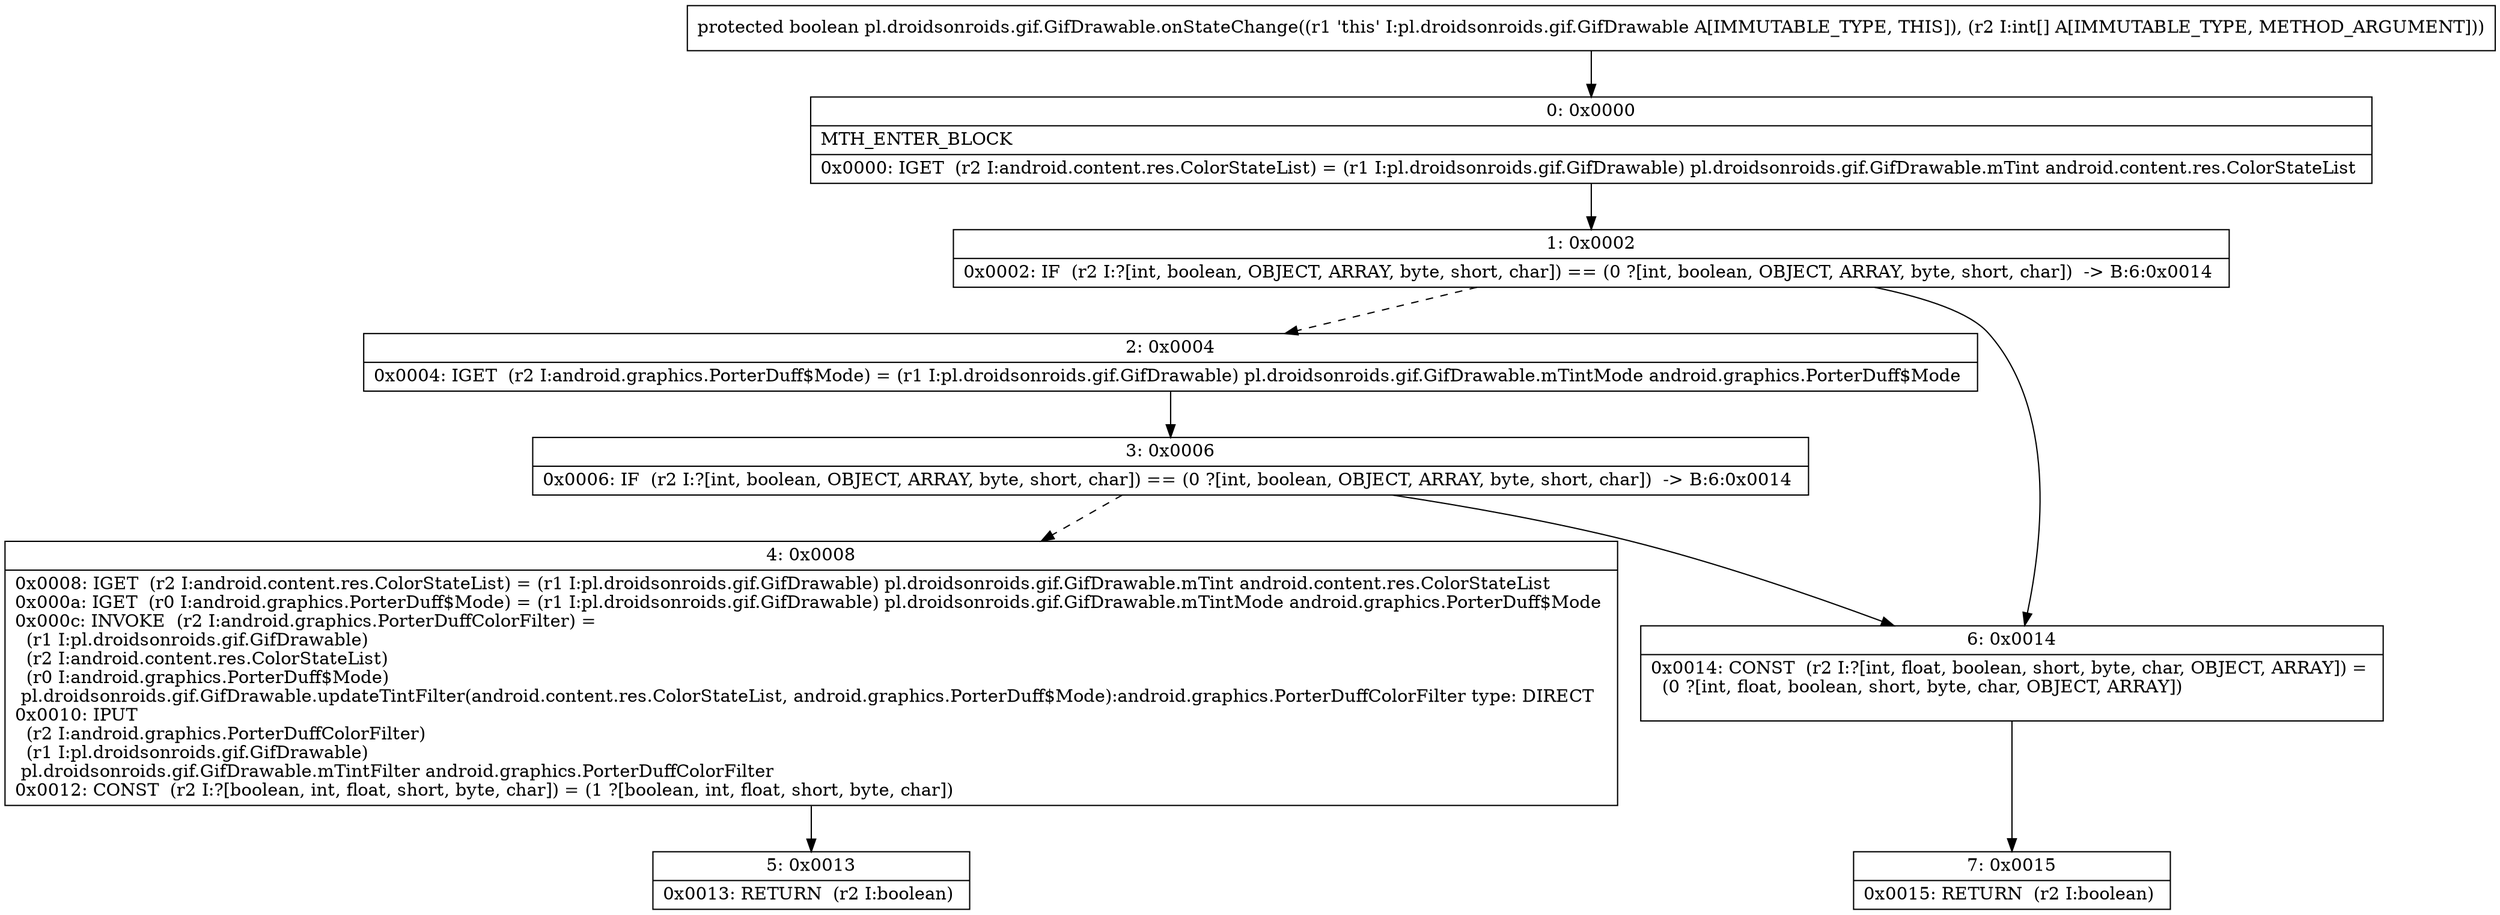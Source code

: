 digraph "CFG forpl.droidsonroids.gif.GifDrawable.onStateChange([I)Z" {
Node_0 [shape=record,label="{0\:\ 0x0000|MTH_ENTER_BLOCK\l|0x0000: IGET  (r2 I:android.content.res.ColorStateList) = (r1 I:pl.droidsonroids.gif.GifDrawable) pl.droidsonroids.gif.GifDrawable.mTint android.content.res.ColorStateList \l}"];
Node_1 [shape=record,label="{1\:\ 0x0002|0x0002: IF  (r2 I:?[int, boolean, OBJECT, ARRAY, byte, short, char]) == (0 ?[int, boolean, OBJECT, ARRAY, byte, short, char])  \-\> B:6:0x0014 \l}"];
Node_2 [shape=record,label="{2\:\ 0x0004|0x0004: IGET  (r2 I:android.graphics.PorterDuff$Mode) = (r1 I:pl.droidsonroids.gif.GifDrawable) pl.droidsonroids.gif.GifDrawable.mTintMode android.graphics.PorterDuff$Mode \l}"];
Node_3 [shape=record,label="{3\:\ 0x0006|0x0006: IF  (r2 I:?[int, boolean, OBJECT, ARRAY, byte, short, char]) == (0 ?[int, boolean, OBJECT, ARRAY, byte, short, char])  \-\> B:6:0x0014 \l}"];
Node_4 [shape=record,label="{4\:\ 0x0008|0x0008: IGET  (r2 I:android.content.res.ColorStateList) = (r1 I:pl.droidsonroids.gif.GifDrawable) pl.droidsonroids.gif.GifDrawable.mTint android.content.res.ColorStateList \l0x000a: IGET  (r0 I:android.graphics.PorterDuff$Mode) = (r1 I:pl.droidsonroids.gif.GifDrawable) pl.droidsonroids.gif.GifDrawable.mTintMode android.graphics.PorterDuff$Mode \l0x000c: INVOKE  (r2 I:android.graphics.PorterDuffColorFilter) = \l  (r1 I:pl.droidsonroids.gif.GifDrawable)\l  (r2 I:android.content.res.ColorStateList)\l  (r0 I:android.graphics.PorterDuff$Mode)\l pl.droidsonroids.gif.GifDrawable.updateTintFilter(android.content.res.ColorStateList, android.graphics.PorterDuff$Mode):android.graphics.PorterDuffColorFilter type: DIRECT \l0x0010: IPUT  \l  (r2 I:android.graphics.PorterDuffColorFilter)\l  (r1 I:pl.droidsonroids.gif.GifDrawable)\l pl.droidsonroids.gif.GifDrawable.mTintFilter android.graphics.PorterDuffColorFilter \l0x0012: CONST  (r2 I:?[boolean, int, float, short, byte, char]) = (1 ?[boolean, int, float, short, byte, char]) \l}"];
Node_5 [shape=record,label="{5\:\ 0x0013|0x0013: RETURN  (r2 I:boolean) \l}"];
Node_6 [shape=record,label="{6\:\ 0x0014|0x0014: CONST  (r2 I:?[int, float, boolean, short, byte, char, OBJECT, ARRAY]) = \l  (0 ?[int, float, boolean, short, byte, char, OBJECT, ARRAY])\l \l}"];
Node_7 [shape=record,label="{7\:\ 0x0015|0x0015: RETURN  (r2 I:boolean) \l}"];
MethodNode[shape=record,label="{protected boolean pl.droidsonroids.gif.GifDrawable.onStateChange((r1 'this' I:pl.droidsonroids.gif.GifDrawable A[IMMUTABLE_TYPE, THIS]), (r2 I:int[] A[IMMUTABLE_TYPE, METHOD_ARGUMENT])) }"];
MethodNode -> Node_0;
Node_0 -> Node_1;
Node_1 -> Node_2[style=dashed];
Node_1 -> Node_6;
Node_2 -> Node_3;
Node_3 -> Node_4[style=dashed];
Node_3 -> Node_6;
Node_4 -> Node_5;
Node_6 -> Node_7;
}

